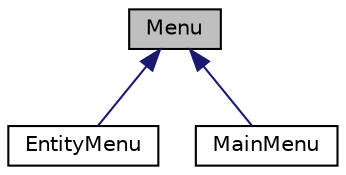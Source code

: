 digraph "Menu"
{
 // LATEX_PDF_SIZE
  edge [fontname="Helvetica",fontsize="10",labelfontname="Helvetica",labelfontsize="10"];
  node [fontname="Helvetica",fontsize="10",shape=record];
  Node1 [label="Menu",height=0.2,width=0.4,color="black", fillcolor="grey75", style="filled", fontcolor="black",tooltip="Lớp cơ sở cho các menu trong hệ thống."];
  Node1 -> Node2 [dir="back",color="midnightblue",fontsize="10",style="solid",fontname="Helvetica"];
  Node2 [label="EntityMenu",height=0.2,width=0.4,color="black", fillcolor="white", style="filled",URL="$classEntityMenu.html",tooltip="Lớp menu cho các thực thể trong hệ thống."];
  Node1 -> Node3 [dir="back",color="midnightblue",fontsize="10",style="solid",fontname="Helvetica"];
  Node3 [label="MainMenu",height=0.2,width=0.4,color="black", fillcolor="white", style="filled",URL="$classMainMenu.html",tooltip="Lớp menu chính trong hệ thống."];
}
